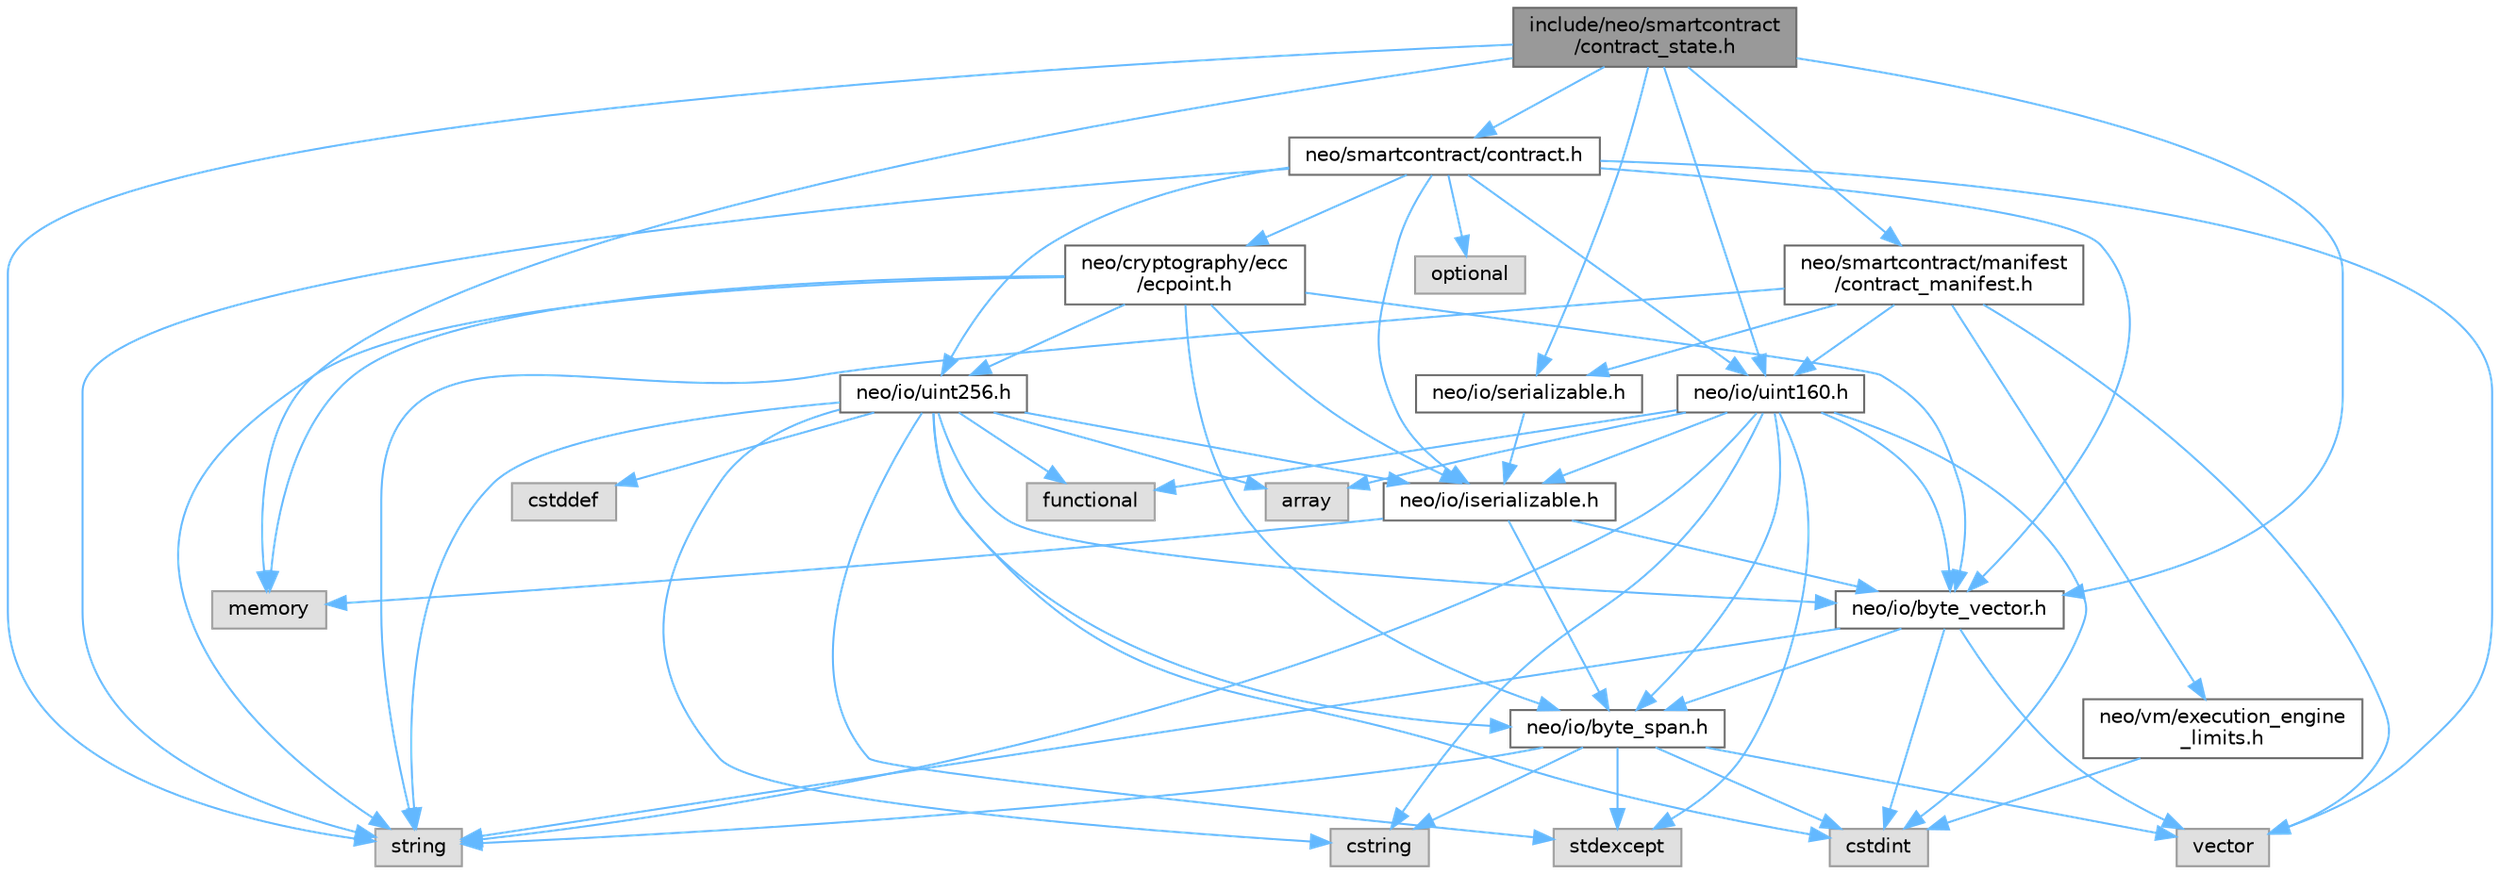digraph "include/neo/smartcontract/contract_state.h"
{
 // LATEX_PDF_SIZE
  bgcolor="transparent";
  edge [fontname=Helvetica,fontsize=10,labelfontname=Helvetica,labelfontsize=10];
  node [fontname=Helvetica,fontsize=10,shape=box,height=0.2,width=0.4];
  Node1 [id="Node000001",label="include/neo/smartcontract\l/contract_state.h",height=0.2,width=0.4,color="gray40", fillcolor="grey60", style="filled", fontcolor="black",tooltip=" "];
  Node1 -> Node2 [id="edge60_Node000001_Node000002",color="steelblue1",style="solid",tooltip=" "];
  Node2 [id="Node000002",label="neo/io/byte_vector.h",height=0.2,width=0.4,color="grey40", fillcolor="white", style="filled",URL="$io_2byte__vector_8h.html",tooltip=" "];
  Node2 -> Node3 [id="edge61_Node000002_Node000003",color="steelblue1",style="solid",tooltip=" "];
  Node3 [id="Node000003",label="neo/io/byte_span.h",height=0.2,width=0.4,color="grey40", fillcolor="white", style="filled",URL="$io_2byte__span_8h.html",tooltip=" "];
  Node3 -> Node4 [id="edge62_Node000003_Node000004",color="steelblue1",style="solid",tooltip=" "];
  Node4 [id="Node000004",label="cstdint",height=0.2,width=0.4,color="grey60", fillcolor="#E0E0E0", style="filled",tooltip=" "];
  Node3 -> Node5 [id="edge63_Node000003_Node000005",color="steelblue1",style="solid",tooltip=" "];
  Node5 [id="Node000005",label="cstring",height=0.2,width=0.4,color="grey60", fillcolor="#E0E0E0", style="filled",tooltip=" "];
  Node3 -> Node6 [id="edge64_Node000003_Node000006",color="steelblue1",style="solid",tooltip=" "];
  Node6 [id="Node000006",label="stdexcept",height=0.2,width=0.4,color="grey60", fillcolor="#E0E0E0", style="filled",tooltip=" "];
  Node3 -> Node7 [id="edge65_Node000003_Node000007",color="steelblue1",style="solid",tooltip=" "];
  Node7 [id="Node000007",label="string",height=0.2,width=0.4,color="grey60", fillcolor="#E0E0E0", style="filled",tooltip=" "];
  Node3 -> Node8 [id="edge66_Node000003_Node000008",color="steelblue1",style="solid",tooltip=" "];
  Node8 [id="Node000008",label="vector",height=0.2,width=0.4,color="grey60", fillcolor="#E0E0E0", style="filled",tooltip=" "];
  Node2 -> Node4 [id="edge67_Node000002_Node000004",color="steelblue1",style="solid",tooltip=" "];
  Node2 -> Node7 [id="edge68_Node000002_Node000007",color="steelblue1",style="solid",tooltip=" "];
  Node2 -> Node8 [id="edge69_Node000002_Node000008",color="steelblue1",style="solid",tooltip=" "];
  Node1 -> Node9 [id="edge70_Node000001_Node000009",color="steelblue1",style="solid",tooltip=" "];
  Node9 [id="Node000009",label="neo/io/serializable.h",height=0.2,width=0.4,color="grey40", fillcolor="white", style="filled",URL="$serializable_8h.html",tooltip=" "];
  Node9 -> Node10 [id="edge71_Node000009_Node000010",color="steelblue1",style="solid",tooltip=" "];
  Node10 [id="Node000010",label="neo/io/iserializable.h",height=0.2,width=0.4,color="grey40", fillcolor="white", style="filled",URL="$iserializable_8h.html",tooltip=" "];
  Node10 -> Node3 [id="edge72_Node000010_Node000003",color="steelblue1",style="solid",tooltip=" "];
  Node10 -> Node2 [id="edge73_Node000010_Node000002",color="steelblue1",style="solid",tooltip=" "];
  Node10 -> Node11 [id="edge74_Node000010_Node000011",color="steelblue1",style="solid",tooltip=" "];
  Node11 [id="Node000011",label="memory",height=0.2,width=0.4,color="grey60", fillcolor="#E0E0E0", style="filled",tooltip=" "];
  Node1 -> Node12 [id="edge75_Node000001_Node000012",color="steelblue1",style="solid",tooltip=" "];
  Node12 [id="Node000012",label="neo/io/uint160.h",height=0.2,width=0.4,color="grey40", fillcolor="white", style="filled",URL="$uint160_8h.html",tooltip=" "];
  Node12 -> Node3 [id="edge76_Node000012_Node000003",color="steelblue1",style="solid",tooltip=" "];
  Node12 -> Node2 [id="edge77_Node000012_Node000002",color="steelblue1",style="solid",tooltip=" "];
  Node12 -> Node10 [id="edge78_Node000012_Node000010",color="steelblue1",style="solid",tooltip=" "];
  Node12 -> Node13 [id="edge79_Node000012_Node000013",color="steelblue1",style="solid",tooltip=" "];
  Node13 [id="Node000013",label="array",height=0.2,width=0.4,color="grey60", fillcolor="#E0E0E0", style="filled",tooltip=" "];
  Node12 -> Node4 [id="edge80_Node000012_Node000004",color="steelblue1",style="solid",tooltip=" "];
  Node12 -> Node5 [id="edge81_Node000012_Node000005",color="steelblue1",style="solid",tooltip=" "];
  Node12 -> Node14 [id="edge82_Node000012_Node000014",color="steelblue1",style="solid",tooltip=" "];
  Node14 [id="Node000014",label="functional",height=0.2,width=0.4,color="grey60", fillcolor="#E0E0E0", style="filled",tooltip=" "];
  Node12 -> Node6 [id="edge83_Node000012_Node000006",color="steelblue1",style="solid",tooltip=" "];
  Node12 -> Node7 [id="edge84_Node000012_Node000007",color="steelblue1",style="solid",tooltip=" "];
  Node1 -> Node15 [id="edge85_Node000001_Node000015",color="steelblue1",style="solid",tooltip=" "];
  Node15 [id="Node000015",label="neo/smartcontract/manifest\l/contract_manifest.h",height=0.2,width=0.4,color="grey40", fillcolor="white", style="filled",URL="$contract__manifest_8h.html",tooltip=" "];
  Node15 -> Node9 [id="edge86_Node000015_Node000009",color="steelblue1",style="solid",tooltip=" "];
  Node15 -> Node12 [id="edge87_Node000015_Node000012",color="steelblue1",style="solid",tooltip=" "];
  Node15 -> Node16 [id="edge88_Node000015_Node000016",color="steelblue1",style="solid",tooltip=" "];
  Node16 [id="Node000016",label="neo/vm/execution_engine\l_limits.h",height=0.2,width=0.4,color="grey40", fillcolor="white", style="filled",URL="$execution__engine__limits_8h.html",tooltip=" "];
  Node16 -> Node4 [id="edge89_Node000016_Node000004",color="steelblue1",style="solid",tooltip=" "];
  Node15 -> Node7 [id="edge90_Node000015_Node000007",color="steelblue1",style="solid",tooltip=" "];
  Node15 -> Node8 [id="edge91_Node000015_Node000008",color="steelblue1",style="solid",tooltip=" "];
  Node1 -> Node11 [id="edge92_Node000001_Node000011",color="steelblue1",style="solid",tooltip=" "];
  Node1 -> Node7 [id="edge93_Node000001_Node000007",color="steelblue1",style="solid",tooltip=" "];
  Node1 -> Node17 [id="edge94_Node000001_Node000017",color="steelblue1",style="solid",tooltip=" "];
  Node17 [id="Node000017",label="neo/smartcontract/contract.h",height=0.2,width=0.4,color="grey40", fillcolor="white", style="filled",URL="$contract_8h.html",tooltip=" "];
  Node17 -> Node18 [id="edge95_Node000017_Node000018",color="steelblue1",style="solid",tooltip=" "];
  Node18 [id="Node000018",label="neo/cryptography/ecc\l/ecpoint.h",height=0.2,width=0.4,color="grey40", fillcolor="white", style="filled",URL="$ecpoint_8h.html",tooltip=" "];
  Node18 -> Node3 [id="edge96_Node000018_Node000003",color="steelblue1",style="solid",tooltip=" "];
  Node18 -> Node2 [id="edge97_Node000018_Node000002",color="steelblue1",style="solid",tooltip=" "];
  Node18 -> Node10 [id="edge98_Node000018_Node000010",color="steelblue1",style="solid",tooltip=" "];
  Node18 -> Node19 [id="edge99_Node000018_Node000019",color="steelblue1",style="solid",tooltip=" "];
  Node19 [id="Node000019",label="neo/io/uint256.h",height=0.2,width=0.4,color="grey40", fillcolor="white", style="filled",URL="$uint256_8h.html",tooltip=" "];
  Node19 -> Node3 [id="edge100_Node000019_Node000003",color="steelblue1",style="solid",tooltip=" "];
  Node19 -> Node2 [id="edge101_Node000019_Node000002",color="steelblue1",style="solid",tooltip=" "];
  Node19 -> Node10 [id="edge102_Node000019_Node000010",color="steelblue1",style="solid",tooltip=" "];
  Node19 -> Node13 [id="edge103_Node000019_Node000013",color="steelblue1",style="solid",tooltip=" "];
  Node19 -> Node20 [id="edge104_Node000019_Node000020",color="steelblue1",style="solid",tooltip=" "];
  Node20 [id="Node000020",label="cstddef",height=0.2,width=0.4,color="grey60", fillcolor="#E0E0E0", style="filled",tooltip=" "];
  Node19 -> Node4 [id="edge105_Node000019_Node000004",color="steelblue1",style="solid",tooltip=" "];
  Node19 -> Node5 [id="edge106_Node000019_Node000005",color="steelblue1",style="solid",tooltip=" "];
  Node19 -> Node14 [id="edge107_Node000019_Node000014",color="steelblue1",style="solid",tooltip=" "];
  Node19 -> Node6 [id="edge108_Node000019_Node000006",color="steelblue1",style="solid",tooltip=" "];
  Node19 -> Node7 [id="edge109_Node000019_Node000007",color="steelblue1",style="solid",tooltip=" "];
  Node18 -> Node11 [id="edge110_Node000018_Node000011",color="steelblue1",style="solid",tooltip=" "];
  Node18 -> Node7 [id="edge111_Node000018_Node000007",color="steelblue1",style="solid",tooltip=" "];
  Node17 -> Node2 [id="edge112_Node000017_Node000002",color="steelblue1",style="solid",tooltip=" "];
  Node17 -> Node10 [id="edge113_Node000017_Node000010",color="steelblue1",style="solid",tooltip=" "];
  Node17 -> Node12 [id="edge114_Node000017_Node000012",color="steelblue1",style="solid",tooltip=" "];
  Node17 -> Node19 [id="edge115_Node000017_Node000019",color="steelblue1",style="solid",tooltip=" "];
  Node17 -> Node21 [id="edge116_Node000017_Node000021",color="steelblue1",style="solid",tooltip=" "];
  Node21 [id="Node000021",label="optional",height=0.2,width=0.4,color="grey60", fillcolor="#E0E0E0", style="filled",tooltip=" "];
  Node17 -> Node7 [id="edge117_Node000017_Node000007",color="steelblue1",style="solid",tooltip=" "];
  Node17 -> Node8 [id="edge118_Node000017_Node000008",color="steelblue1",style="solid",tooltip=" "];
}
